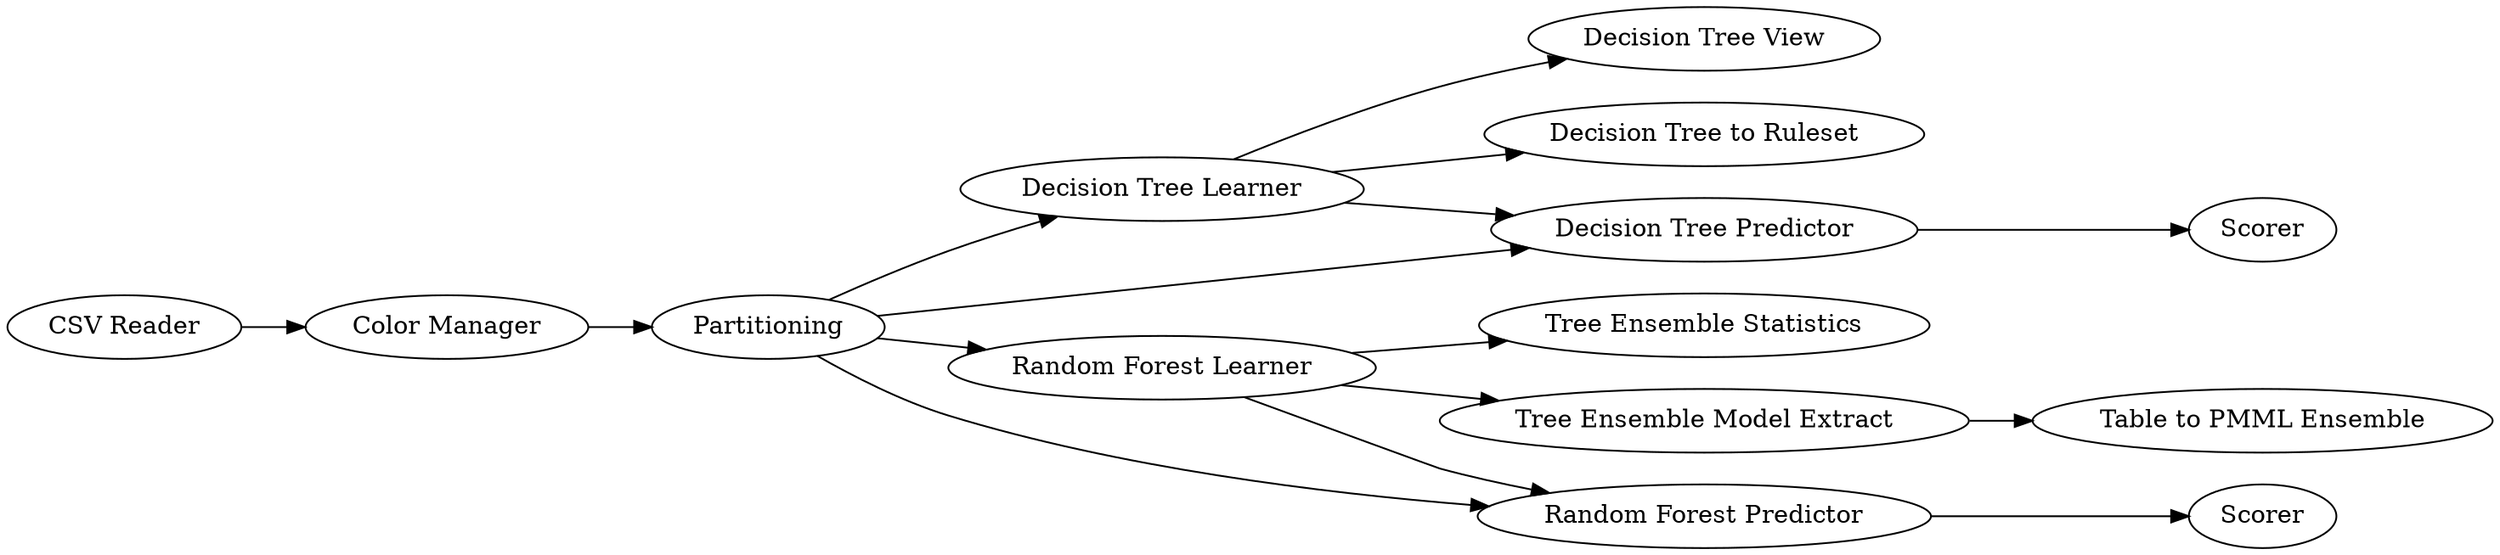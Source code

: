 digraph {
	7 -> 14
	7 -> 8
	9 -> 16
	7 -> 15
	9 -> 17
	13 -> 5
	6 -> 10
	5 -> 6
	8 -> 11
	17 -> 18
	9 -> 10
	6 -> 9
	6 -> 7
	10 -> 12
	6 -> 8
	5 [label="Color Manager"]
	16 [label="Tree Ensemble Statistics"]
	13 [label="CSV Reader"]
	7 [label="Decision Tree Learner"]
	9 [label="Random Forest Learner"]
	11 [label=Scorer]
	18 [label="Table to PMML Ensemble"]
	8 [label="Decision Tree Predictor"]
	6 [label=Partitioning]
	15 [label="Decision Tree to Ruleset"]
	14 [label="Decision Tree View"]
	17 [label="Tree Ensemble Model Extract"]
	12 [label=Scorer]
	10 [label="Random Forest Predictor"]
	rankdir=LR
}
